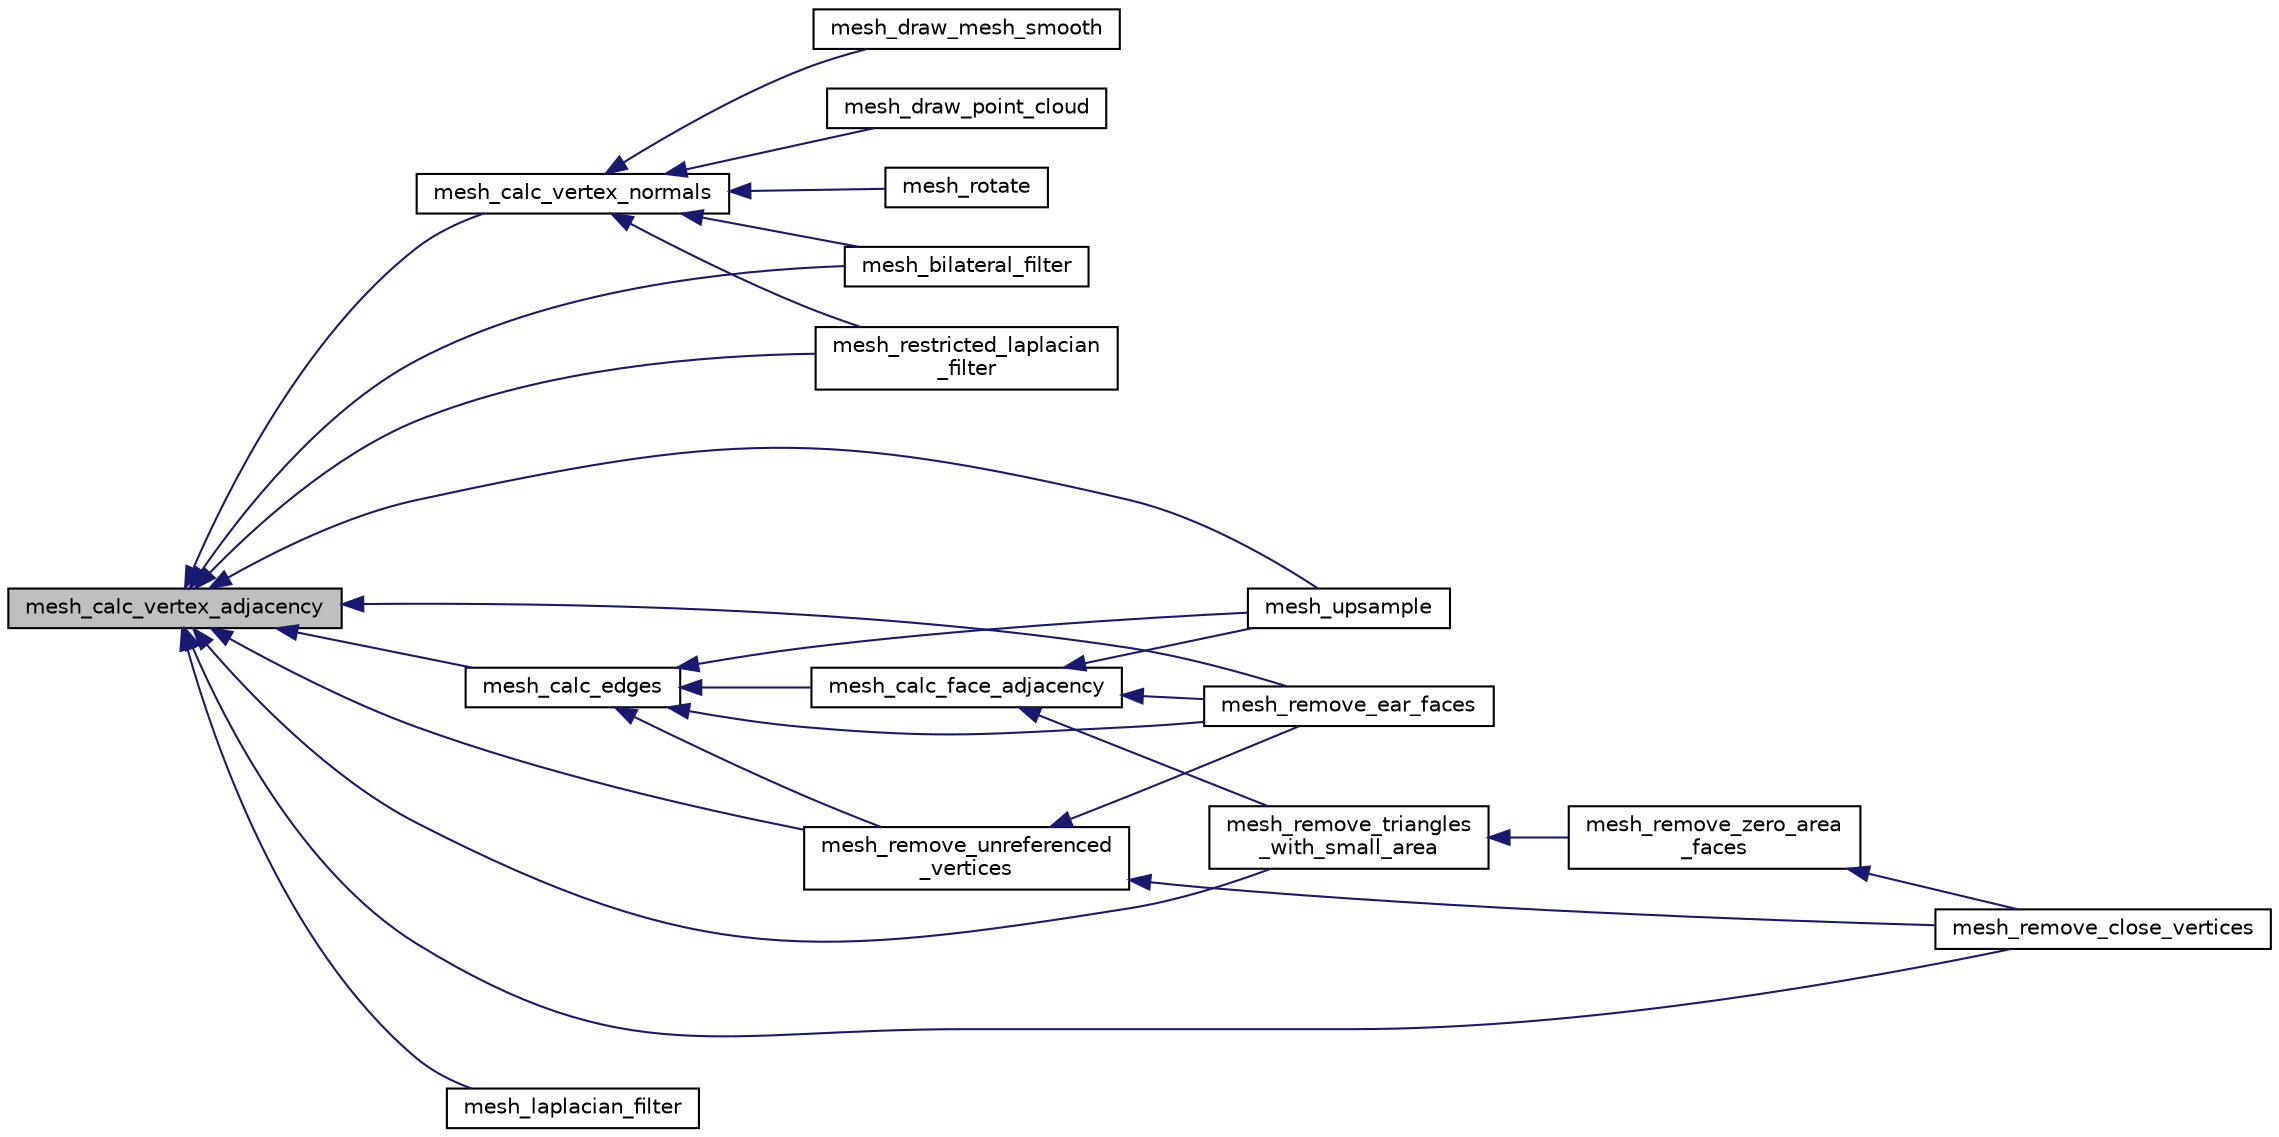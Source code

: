 digraph "mesh_calc_vertex_adjacency"
{
  edge [fontname="Helvetica",fontsize="10",labelfontname="Helvetica",labelfontsize="10"];
  node [fontname="Helvetica",fontsize="10",shape=record];
  rankdir="LR";
  Node1 [label="mesh_calc_vertex_adjacency",height=0.2,width=0.4,color="black", fillcolor="grey75", style="filled", fontcolor="black"];
  Node1 -> Node2 [dir="back",color="midnightblue",fontsize="10",style="solid",fontname="Helvetica"];
  Node2 [label="mesh_calc_vertex_normals",height=0.2,width=0.4,color="black", fillcolor="white", style="filled",URL="$meshlib_8h.html#a2a4546adf022e432511c0d4e3d04b800",tooltip="Computes vertex normals of a given mesh. "];
  Node2 -> Node3 [dir="back",color="midnightblue",fontsize="10",style="solid",fontname="Helvetica"];
  Node3 [label="mesh_draw_mesh_smooth",height=0.2,width=0.4,color="black", fillcolor="white", style="filled",URL="$meshlib_8h.html#add68bdf1873d73632658e6d9e754d23b",tooltip="Draws a given mesh in OpenGL context in smoothing shading. "];
  Node2 -> Node4 [dir="back",color="midnightblue",fontsize="10",style="solid",fontname="Helvetica"];
  Node4 [label="mesh_draw_point_cloud",height=0.2,width=0.4,color="black", fillcolor="white", style="filled",URL="$meshlib_8h.html#a4b336e5fc521aaab154924258999d8bd",tooltip="Draws a given mesh in OpenGL context as pointcloud. "];
  Node2 -> Node5 [dir="back",color="midnightblue",fontsize="10",style="solid",fontname="Helvetica"];
  Node5 [label="mesh_bilateral_filter",height=0.2,width=0.4,color="black", fillcolor="white", style="filled",URL="$meshlib_8h.html#a4450e694fecd7e0ff24eea4b8c3c6e04",tooltip="Mesh bilateral filter. "];
  Node2 -> Node6 [dir="back",color="midnightblue",fontsize="10",style="solid",fontname="Helvetica"];
  Node6 [label="mesh_restricted_laplacian\l_filter",height=0.2,width=0.4,color="black", fillcolor="white", style="filled",URL="$meshlib_8h.html#a0dc7ff83680410b8d1e19ecb10a87f26",tooltip="Restricted Mesh Laplacian filter. "];
  Node2 -> Node7 [dir="back",color="midnightblue",fontsize="10",style="solid",fontname="Helvetica"];
  Node7 [label="mesh_rotate",height=0.2,width=0.4,color="black", fillcolor="white", style="filled",URL="$meshlib_8h.html#a1351f04d409c0a79d8eaad83accdf7e3",tooltip="Rotates a mesh by a given rotation. "];
  Node1 -> Node8 [dir="back",color="midnightblue",fontsize="10",style="solid",fontname="Helvetica"];
  Node8 [label="mesh_calc_edges",height=0.2,width=0.4,color="black", fillcolor="white", style="filled",URL="$meshlib_8h.html#a3ad22077dc3514557cff41dcff5d7684",tooltip="Computes edges of a given mesh. "];
  Node8 -> Node9 [dir="back",color="midnightblue",fontsize="10",style="solid",fontname="Helvetica"];
  Node9 [label="mesh_calc_face_adjacency",height=0.2,width=0.4,color="black", fillcolor="white", style="filled",URL="$meshlib_8h.html#aa9bb55af4acb5abf0f24ed6779e4aef8",tooltip="Computes face adjacent faces of a given mesh. "];
  Node9 -> Node10 [dir="back",color="midnightblue",fontsize="10",style="solid",fontname="Helvetica"];
  Node10 [label="mesh_upsample",height=0.2,width=0.4,color="black", fillcolor="white", style="filled",URL="$meshlib_8h.html#a8ece88db914e1befbd892c0cd02b3ec0",tooltip="Upsamples a given mesh. "];
  Node9 -> Node11 [dir="back",color="midnightblue",fontsize="10",style="solid",fontname="Helvetica"];
  Node11 [label="mesh_remove_triangles\l_with_small_area",height=0.2,width=0.4,color="black", fillcolor="white", style="filled",URL="$meshlib_8h.html#a52526baa809ff92ae1a91a198b8bf635",tooltip="Removes triangles with area smaller than a given value. "];
  Node11 -> Node12 [dir="back",color="midnightblue",fontsize="10",style="solid",fontname="Helvetica"];
  Node12 [label="mesh_remove_zero_area\l_faces",height=0.2,width=0.4,color="black", fillcolor="white", style="filled",URL="$meshlib_8h.html#a654d367f5a2926200bd36718086a414a",tooltip="Removes triangles with zero area. "];
  Node12 -> Node13 [dir="back",color="midnightblue",fontsize="10",style="solid",fontname="Helvetica"];
  Node13 [label="mesh_remove_close_vertices",height=0.2,width=0.4,color="black", fillcolor="white", style="filled",URL="$meshlib_8h.html#aa2d9aff74a0f802bf49473a924c49b03",tooltip="Removes close vertices. "];
  Node9 -> Node14 [dir="back",color="midnightblue",fontsize="10",style="solid",fontname="Helvetica"];
  Node14 [label="mesh_remove_ear_faces",height=0.2,width=0.4,color="black", fillcolor="white", style="filled",URL="$meshlib_8h.html#ae8dc074787a804bdfa8b3776fb34e955",tooltip="Removes ear faces and connecting vertices. "];
  Node8 -> Node10 [dir="back",color="midnightblue",fontsize="10",style="solid",fontname="Helvetica"];
  Node8 -> Node15 [dir="back",color="midnightblue",fontsize="10",style="solid",fontname="Helvetica"];
  Node15 [label="mesh_remove_unreferenced\l_vertices",height=0.2,width=0.4,color="black", fillcolor="white", style="filled",URL="$meshlib_8h.html#a4379103b6a6f7bea892042e2835048af",tooltip="Removes unreferenced vertices. "];
  Node15 -> Node14 [dir="back",color="midnightblue",fontsize="10",style="solid",fontname="Helvetica"];
  Node15 -> Node13 [dir="back",color="midnightblue",fontsize="10",style="solid",fontname="Helvetica"];
  Node8 -> Node14 [dir="back",color="midnightblue",fontsize="10",style="solid",fontname="Helvetica"];
  Node1 -> Node10 [dir="back",color="midnightblue",fontsize="10",style="solid",fontname="Helvetica"];
  Node1 -> Node11 [dir="back",color="midnightblue",fontsize="10",style="solid",fontname="Helvetica"];
  Node1 -> Node15 [dir="back",color="midnightblue",fontsize="10",style="solid",fontname="Helvetica"];
  Node1 -> Node14 [dir="back",color="midnightblue",fontsize="10",style="solid",fontname="Helvetica"];
  Node1 -> Node13 [dir="back",color="midnightblue",fontsize="10",style="solid",fontname="Helvetica"];
  Node1 -> Node5 [dir="back",color="midnightblue",fontsize="10",style="solid",fontname="Helvetica"];
  Node1 -> Node16 [dir="back",color="midnightblue",fontsize="10",style="solid",fontname="Helvetica"];
  Node16 [label="mesh_laplacian_filter",height=0.2,width=0.4,color="black", fillcolor="white", style="filled",URL="$meshlib_8h.html#a39f93b50de8e3700757c2f75e49d2004",tooltip="Mesh Laplacian filter. "];
  Node1 -> Node6 [dir="back",color="midnightblue",fontsize="10",style="solid",fontname="Helvetica"];
}
